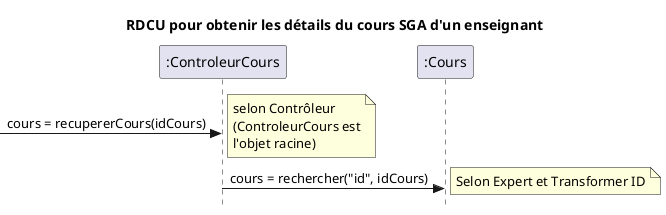 @startuml
skinparam style strictuml
skinparam defaultfontname Verdana
title RDCU pour obtenir les détails du cours SGA d'un enseignant

participant ":ControleurCours" as ct
participant ":Cours" as c

->ct : cours = recupererCours(idCours)
note right : selon Contrôleur\n(ControleurCours est\nl'objet racine)

ct -> c : cours = rechercher("id", idCours)
note right : Selon Expert et Transformer ID

@enduml